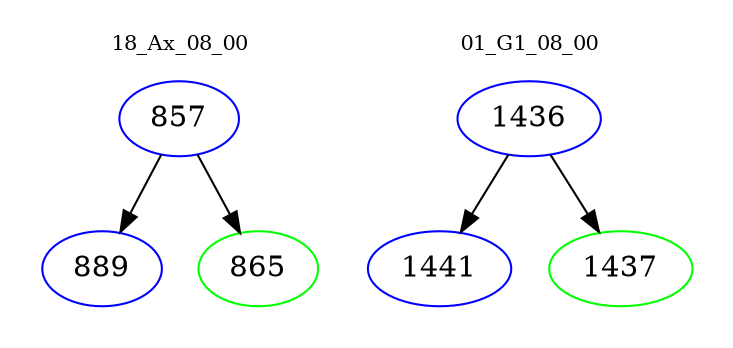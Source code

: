 digraph{
subgraph cluster_0 {
color = white
label = "18_Ax_08_00";
fontsize=10;
T0_857 [label="857", color="blue"]
T0_857 -> T0_889 [color="black"]
T0_889 [label="889", color="blue"]
T0_857 -> T0_865 [color="black"]
T0_865 [label="865", color="green"]
}
subgraph cluster_1 {
color = white
label = "01_G1_08_00";
fontsize=10;
T1_1436 [label="1436", color="blue"]
T1_1436 -> T1_1441 [color="black"]
T1_1441 [label="1441", color="blue"]
T1_1436 -> T1_1437 [color="black"]
T1_1437 [label="1437", color="green"]
}
}
